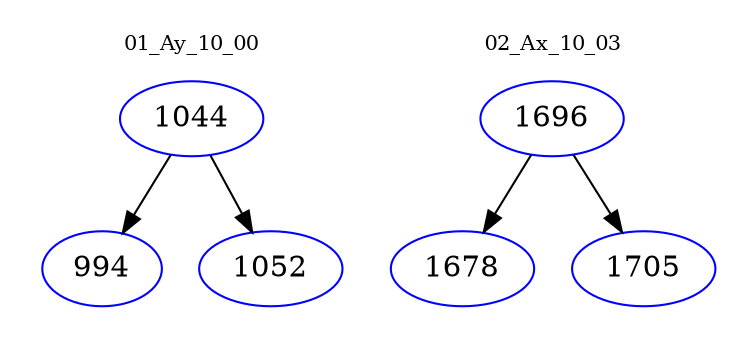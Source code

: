 digraph{
subgraph cluster_0 {
color = white
label = "01_Ay_10_00";
fontsize=10;
T0_1044 [label="1044", color="blue"]
T0_1044 -> T0_994 [color="black"]
T0_994 [label="994", color="blue"]
T0_1044 -> T0_1052 [color="black"]
T0_1052 [label="1052", color="blue"]
}
subgraph cluster_1 {
color = white
label = "02_Ax_10_03";
fontsize=10;
T1_1696 [label="1696", color="blue"]
T1_1696 -> T1_1678 [color="black"]
T1_1678 [label="1678", color="blue"]
T1_1696 -> T1_1705 [color="black"]
T1_1705 [label="1705", color="blue"]
}
}
